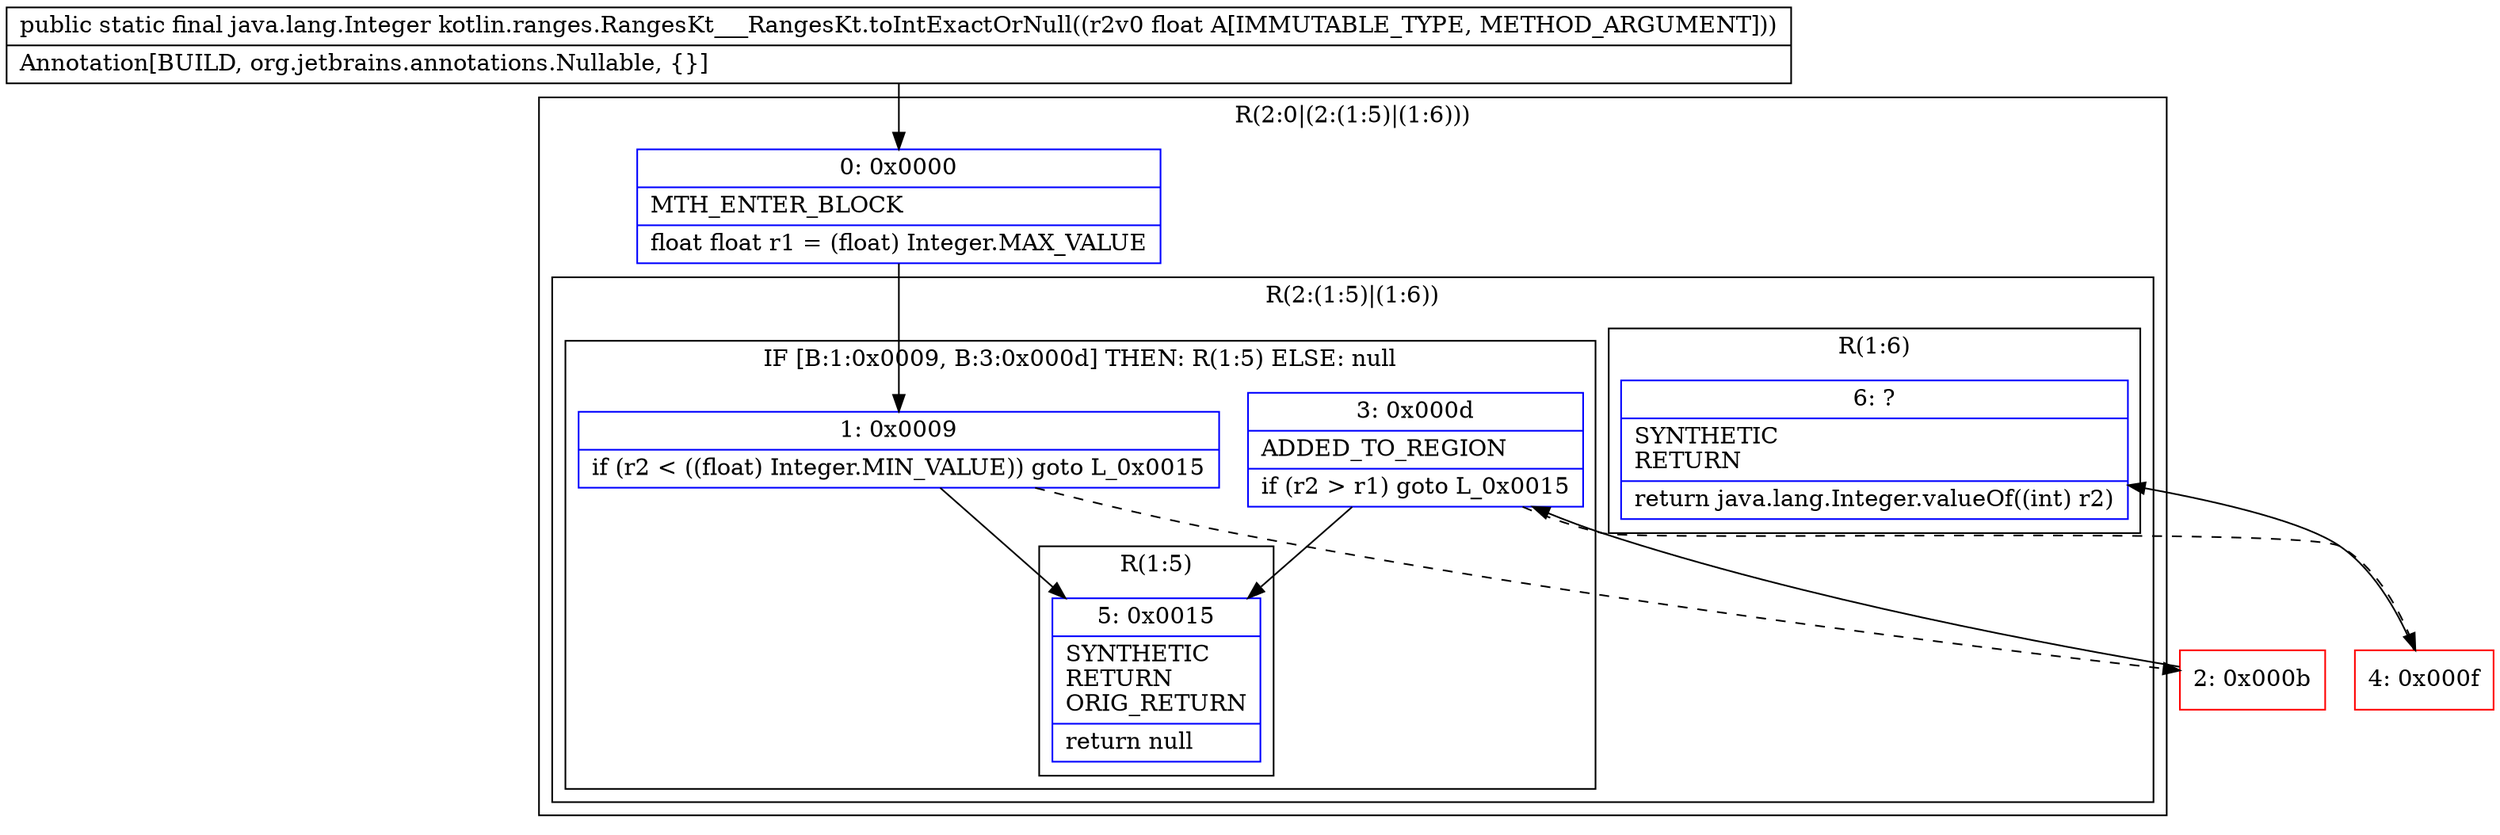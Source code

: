 digraph "CFG forkotlin.ranges.RangesKt___RangesKt.toIntExactOrNull(F)Ljava\/lang\/Integer;" {
subgraph cluster_Region_2093717517 {
label = "R(2:0|(2:(1:5)|(1:6)))";
node [shape=record,color=blue];
Node_0 [shape=record,label="{0\:\ 0x0000|MTH_ENTER_BLOCK\l|float float r1 = (float) Integer.MAX_VALUE\l}"];
subgraph cluster_Region_34512693 {
label = "R(2:(1:5)|(1:6))";
node [shape=record,color=blue];
subgraph cluster_IfRegion_2136695629 {
label = "IF [B:1:0x0009, B:3:0x000d] THEN: R(1:5) ELSE: null";
node [shape=record,color=blue];
Node_1 [shape=record,label="{1\:\ 0x0009|if (r2 \< ((float) Integer.MIN_VALUE)) goto L_0x0015\l}"];
Node_3 [shape=record,label="{3\:\ 0x000d|ADDED_TO_REGION\l|if (r2 \> r1) goto L_0x0015\l}"];
subgraph cluster_Region_1878789644 {
label = "R(1:5)";
node [shape=record,color=blue];
Node_5 [shape=record,label="{5\:\ 0x0015|SYNTHETIC\lRETURN\lORIG_RETURN\l|return null\l}"];
}
}
subgraph cluster_Region_1558631197 {
label = "R(1:6)";
node [shape=record,color=blue];
Node_6 [shape=record,label="{6\:\ ?|SYNTHETIC\lRETURN\l|return java.lang.Integer.valueOf((int) r2)\l}"];
}
}
}
Node_2 [shape=record,color=red,label="{2\:\ 0x000b}"];
Node_4 [shape=record,color=red,label="{4\:\ 0x000f}"];
MethodNode[shape=record,label="{public static final java.lang.Integer kotlin.ranges.RangesKt___RangesKt.toIntExactOrNull((r2v0 float A[IMMUTABLE_TYPE, METHOD_ARGUMENT]))  | Annotation[BUILD, org.jetbrains.annotations.Nullable, \{\}]\l}"];
MethodNode -> Node_0;
Node_0 -> Node_1;
Node_1 -> Node_2[style=dashed];
Node_1 -> Node_5;
Node_3 -> Node_4[style=dashed];
Node_3 -> Node_5;
Node_2 -> Node_3;
Node_4 -> Node_6;
}

